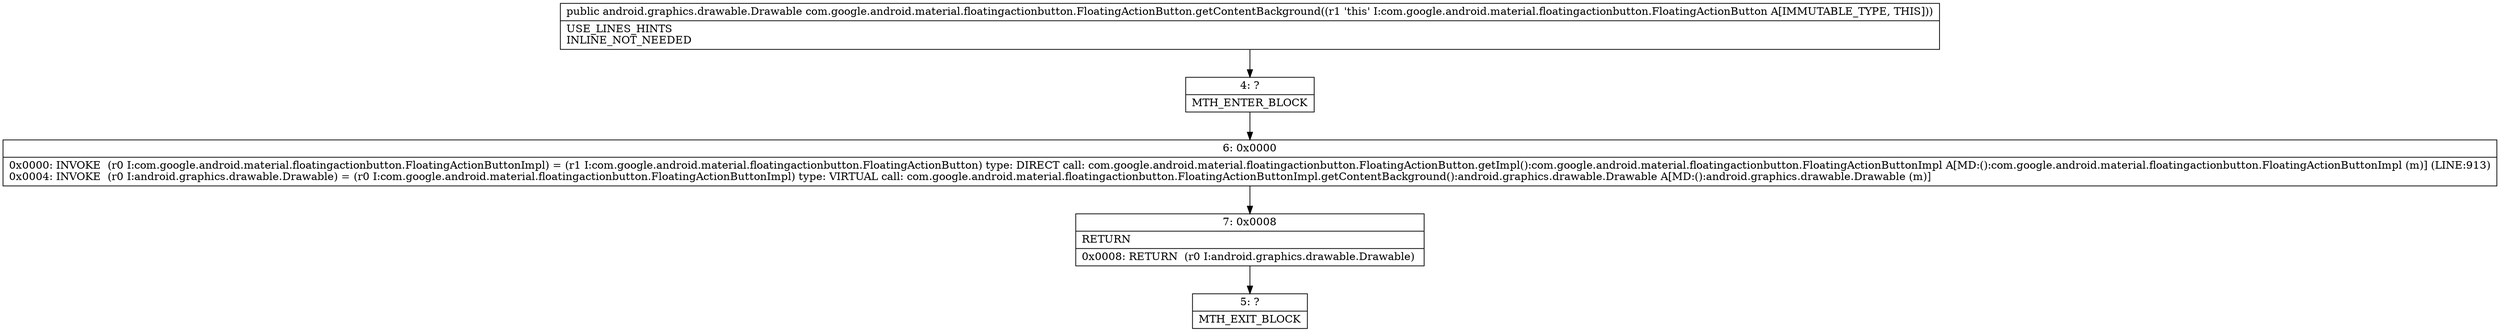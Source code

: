 digraph "CFG forcom.google.android.material.floatingactionbutton.FloatingActionButton.getContentBackground()Landroid\/graphics\/drawable\/Drawable;" {
Node_4 [shape=record,label="{4\:\ ?|MTH_ENTER_BLOCK\l}"];
Node_6 [shape=record,label="{6\:\ 0x0000|0x0000: INVOKE  (r0 I:com.google.android.material.floatingactionbutton.FloatingActionButtonImpl) = (r1 I:com.google.android.material.floatingactionbutton.FloatingActionButton) type: DIRECT call: com.google.android.material.floatingactionbutton.FloatingActionButton.getImpl():com.google.android.material.floatingactionbutton.FloatingActionButtonImpl A[MD:():com.google.android.material.floatingactionbutton.FloatingActionButtonImpl (m)] (LINE:913)\l0x0004: INVOKE  (r0 I:android.graphics.drawable.Drawable) = (r0 I:com.google.android.material.floatingactionbutton.FloatingActionButtonImpl) type: VIRTUAL call: com.google.android.material.floatingactionbutton.FloatingActionButtonImpl.getContentBackground():android.graphics.drawable.Drawable A[MD:():android.graphics.drawable.Drawable (m)]\l}"];
Node_7 [shape=record,label="{7\:\ 0x0008|RETURN\l|0x0008: RETURN  (r0 I:android.graphics.drawable.Drawable) \l}"];
Node_5 [shape=record,label="{5\:\ ?|MTH_EXIT_BLOCK\l}"];
MethodNode[shape=record,label="{public android.graphics.drawable.Drawable com.google.android.material.floatingactionbutton.FloatingActionButton.getContentBackground((r1 'this' I:com.google.android.material.floatingactionbutton.FloatingActionButton A[IMMUTABLE_TYPE, THIS]))  | USE_LINES_HINTS\lINLINE_NOT_NEEDED\l}"];
MethodNode -> Node_4;Node_4 -> Node_6;
Node_6 -> Node_7;
Node_7 -> Node_5;
}

